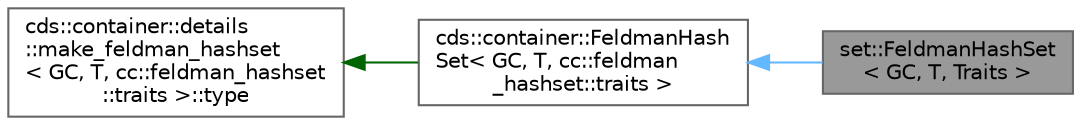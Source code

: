 digraph "set::FeldmanHashSet&lt; GC, T, Traits &gt;"
{
 // LATEX_PDF_SIZE
  bgcolor="transparent";
  edge [fontname=Helvetica,fontsize=10,labelfontname=Helvetica,labelfontsize=10];
  node [fontname=Helvetica,fontsize=10,shape=box,height=0.2,width=0.4];
  rankdir="LR";
  Node1 [id="Node000001",label="set::FeldmanHashSet\l\< GC, T, Traits \>",height=0.2,width=0.4,color="gray40", fillcolor="grey60", style="filled", fontcolor="black",tooltip=" "];
  Node2 -> Node1 [id="edge1_Node000001_Node000002",dir="back",color="steelblue1",style="solid",tooltip=" "];
  Node2 [id="Node000002",label="cds::container::FeldmanHash\lSet\< GC, T, cc::feldman\l_hashset::traits \>",height=0.2,width=0.4,color="gray40", fillcolor="white", style="filled",URL="$classcds_1_1container_1_1_feldman_hash_set.html",tooltip=" "];
  Node3 -> Node2 [id="edge2_Node000002_Node000003",dir="back",color="darkgreen",style="solid",tooltip=" "];
  Node3 [id="Node000003",label="cds::container::details\l::make_feldman_hashset\l\< GC, T, cc::feldman_hashset\l::traits \>::type",height=0.2,width=0.4,color="gray40", fillcolor="white", style="filled",tooltip=" "];
}
